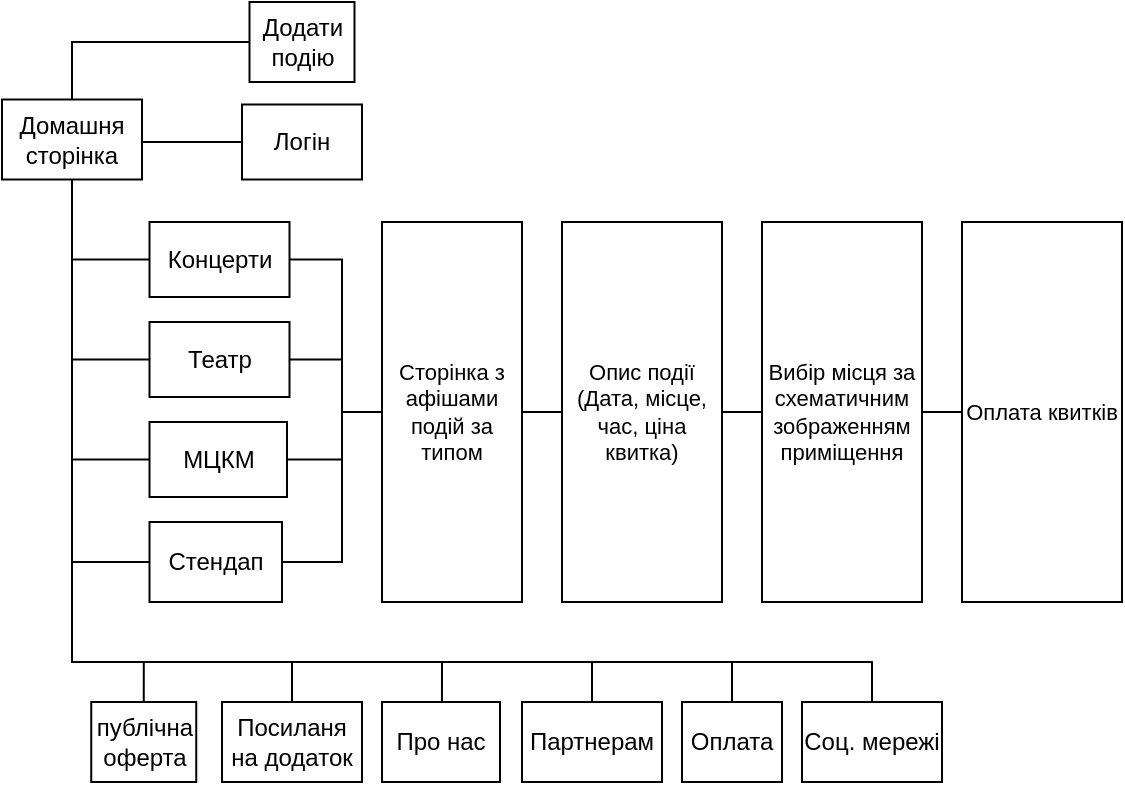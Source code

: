 <mxfile version="22.1.2" type="device">
  <diagram name="Страница — 1" id="dlU20H6N03p1z1aTk_tY">
    <mxGraphModel dx="1026" dy="572" grid="1" gridSize="10" guides="1" tooltips="1" connect="1" arrows="1" fold="1" page="1" pageScale="1" pageWidth="827" pageHeight="1169" math="0" shadow="0">
      <root>
        <mxCell id="0" />
        <mxCell id="1" parent="0" />
        <mxCell id="nZK5iMbM1COX2znpRVDf-27" style="edgeStyle=orthogonalEdgeStyle;shape=connector;rounded=0;orthogonalLoop=1;jettySize=auto;html=1;entryX=0;entryY=0.5;entryDx=0;entryDy=0;labelBackgroundColor=default;strokeColor=default;align=center;verticalAlign=middle;fontFamily=Helvetica;fontSize=11;fontColor=default;endArrow=none;endFill=0;" edge="1" parent="1" source="nZK5iMbM1COX2znpRVDf-1" target="nZK5iMbM1COX2znpRVDf-5">
          <mxGeometry relative="1" as="geometry">
            <Array as="points">
              <mxPoint x="95" y="70" />
            </Array>
          </mxGeometry>
        </mxCell>
        <mxCell id="nZK5iMbM1COX2znpRVDf-28" style="edgeStyle=orthogonalEdgeStyle;shape=connector;rounded=0;orthogonalLoop=1;jettySize=auto;html=1;labelBackgroundColor=default;strokeColor=default;align=center;verticalAlign=middle;fontFamily=Helvetica;fontSize=11;fontColor=default;endArrow=none;endFill=0;" edge="1" parent="1" source="nZK5iMbM1COX2znpRVDf-1" target="nZK5iMbM1COX2znpRVDf-4">
          <mxGeometry relative="1" as="geometry">
            <Array as="points">
              <mxPoint x="140" y="120" />
              <mxPoint x="140" y="120" />
            </Array>
          </mxGeometry>
        </mxCell>
        <mxCell id="nZK5iMbM1COX2znpRVDf-29" style="edgeStyle=orthogonalEdgeStyle;shape=connector;rounded=0;orthogonalLoop=1;jettySize=auto;html=1;entryX=0;entryY=0.5;entryDx=0;entryDy=0;labelBackgroundColor=default;strokeColor=default;align=center;verticalAlign=middle;fontFamily=Helvetica;fontSize=11;fontColor=default;endArrow=none;endFill=0;" edge="1" parent="1" source="nZK5iMbM1COX2znpRVDf-1" target="nZK5iMbM1COX2znpRVDf-7">
          <mxGeometry relative="1" as="geometry">
            <Array as="points">
              <mxPoint x="95" y="179" />
            </Array>
          </mxGeometry>
        </mxCell>
        <mxCell id="nZK5iMbM1COX2znpRVDf-34" style="edgeStyle=orthogonalEdgeStyle;shape=connector;rounded=0;orthogonalLoop=1;jettySize=auto;html=1;labelBackgroundColor=default;strokeColor=default;align=center;verticalAlign=middle;fontFamily=Helvetica;fontSize=11;fontColor=default;endArrow=none;endFill=0;entryX=0.5;entryY=0;entryDx=0;entryDy=0;" edge="1" parent="1" source="nZK5iMbM1COX2znpRVDf-1" target="nZK5iMbM1COX2znpRVDf-24">
          <mxGeometry relative="1" as="geometry">
            <Array as="points">
              <mxPoint x="95" y="380" />
              <mxPoint x="131" y="380" />
            </Array>
          </mxGeometry>
        </mxCell>
        <mxCell id="nZK5iMbM1COX2znpRVDf-41" style="edgeStyle=orthogonalEdgeStyle;shape=connector;rounded=0;orthogonalLoop=1;jettySize=auto;html=1;entryX=0.5;entryY=0;entryDx=0;entryDy=0;labelBackgroundColor=default;strokeColor=default;align=center;verticalAlign=middle;fontFamily=Helvetica;fontSize=11;fontColor=default;endArrow=none;endFill=0;" edge="1" parent="1" source="nZK5iMbM1COX2znpRVDf-1" target="nZK5iMbM1COX2znpRVDf-40">
          <mxGeometry relative="1" as="geometry">
            <Array as="points">
              <mxPoint x="95" y="380" />
              <mxPoint x="205" y="380" />
            </Array>
          </mxGeometry>
        </mxCell>
        <mxCell id="nZK5iMbM1COX2znpRVDf-45" style="edgeStyle=orthogonalEdgeStyle;shape=connector;rounded=0;orthogonalLoop=1;jettySize=auto;html=1;labelBackgroundColor=default;strokeColor=default;align=center;verticalAlign=middle;fontFamily=Helvetica;fontSize=11;fontColor=default;endArrow=none;endFill=0;entryX=0.508;entryY=0;entryDx=0;entryDy=0;entryPerimeter=0;" edge="1" parent="1" source="nZK5iMbM1COX2znpRVDf-1" target="nZK5iMbM1COX2znpRVDf-42">
          <mxGeometry relative="1" as="geometry">
            <Array as="points">
              <mxPoint x="95" y="380" />
              <mxPoint x="280" y="380" />
            </Array>
          </mxGeometry>
        </mxCell>
        <mxCell id="nZK5iMbM1COX2znpRVDf-46" style="edgeStyle=orthogonalEdgeStyle;shape=connector;rounded=0;orthogonalLoop=1;jettySize=auto;html=1;labelBackgroundColor=default;strokeColor=default;align=center;verticalAlign=middle;fontFamily=Helvetica;fontSize=11;fontColor=default;endArrow=none;endFill=0;entryX=0.5;entryY=0;entryDx=0;entryDy=0;" edge="1" parent="1" source="nZK5iMbM1COX2znpRVDf-1" target="nZK5iMbM1COX2znpRVDf-43">
          <mxGeometry relative="1" as="geometry">
            <Array as="points">
              <mxPoint x="95" y="380" />
              <mxPoint x="355" y="380" />
            </Array>
          </mxGeometry>
        </mxCell>
        <mxCell id="nZK5iMbM1COX2znpRVDf-47" style="edgeStyle=orthogonalEdgeStyle;shape=connector;rounded=0;orthogonalLoop=1;jettySize=auto;html=1;labelBackgroundColor=default;strokeColor=default;align=center;verticalAlign=middle;fontFamily=Helvetica;fontSize=11;fontColor=default;endArrow=none;endFill=0;entryX=0.5;entryY=0;entryDx=0;entryDy=0;" edge="1" parent="1" source="nZK5iMbM1COX2znpRVDf-1" target="nZK5iMbM1COX2znpRVDf-44">
          <mxGeometry relative="1" as="geometry">
            <Array as="points">
              <mxPoint x="95" y="380" />
              <mxPoint x="425" y="380" />
            </Array>
          </mxGeometry>
        </mxCell>
        <mxCell id="nZK5iMbM1COX2znpRVDf-49" style="edgeStyle=orthogonalEdgeStyle;shape=connector;rounded=0;orthogonalLoop=1;jettySize=auto;html=1;labelBackgroundColor=default;strokeColor=default;align=center;verticalAlign=middle;fontFamily=Helvetica;fontSize=11;fontColor=default;endArrow=none;endFill=0;entryX=0.5;entryY=0;entryDx=0;entryDy=0;" edge="1" parent="1" source="nZK5iMbM1COX2znpRVDf-1" target="nZK5iMbM1COX2znpRVDf-48">
          <mxGeometry relative="1" as="geometry">
            <Array as="points">
              <mxPoint x="95" y="380" />
              <mxPoint x="495" y="380" />
            </Array>
          </mxGeometry>
        </mxCell>
        <mxCell id="nZK5iMbM1COX2znpRVDf-1" value="Домашня сторінка" style="rounded=0;whiteSpace=wrap;html=1;" vertex="1" parent="1">
          <mxGeometry x="60" y="98.75" width="70" height="40" as="geometry" />
        </mxCell>
        <mxCell id="nZK5iMbM1COX2znpRVDf-36" style="edgeStyle=orthogonalEdgeStyle;shape=connector;rounded=0;orthogonalLoop=1;jettySize=auto;html=1;labelBackgroundColor=default;strokeColor=default;align=center;verticalAlign=middle;fontFamily=Helvetica;fontSize=11;fontColor=default;endArrow=none;endFill=0;" edge="1" parent="1" source="nZK5iMbM1COX2znpRVDf-7" target="nZK5iMbM1COX2znpRVDf-35">
          <mxGeometry relative="1" as="geometry">
            <Array as="points">
              <mxPoint x="230" y="179" />
              <mxPoint x="230" y="255" />
            </Array>
          </mxGeometry>
        </mxCell>
        <mxCell id="nZK5iMbM1COX2znpRVDf-7" value="Концерти" style="rounded=0;whiteSpace=wrap;html=1;" vertex="1" parent="1">
          <mxGeometry x="133.75" y="160" width="70" height="37.5" as="geometry" />
        </mxCell>
        <mxCell id="nZK5iMbM1COX2znpRVDf-37" style="edgeStyle=orthogonalEdgeStyle;shape=connector;rounded=0;orthogonalLoop=1;jettySize=auto;html=1;labelBackgroundColor=default;strokeColor=default;align=center;verticalAlign=middle;fontFamily=Helvetica;fontSize=11;fontColor=default;endArrow=none;endFill=0;" edge="1" parent="1" source="nZK5iMbM1COX2znpRVDf-9" target="nZK5iMbM1COX2znpRVDf-35">
          <mxGeometry relative="1" as="geometry">
            <Array as="points">
              <mxPoint x="230" y="229" />
              <mxPoint x="230" y="255" />
            </Array>
          </mxGeometry>
        </mxCell>
        <mxCell id="nZK5iMbM1COX2znpRVDf-9" value="Театр" style="rounded=0;whiteSpace=wrap;html=1;" vertex="1" parent="1">
          <mxGeometry x="133.75" y="210" width="70" height="37.5" as="geometry" />
        </mxCell>
        <mxCell id="nZK5iMbM1COX2znpRVDf-38" style="edgeStyle=orthogonalEdgeStyle;shape=connector;rounded=0;orthogonalLoop=1;jettySize=auto;html=1;labelBackgroundColor=default;strokeColor=default;align=center;verticalAlign=middle;fontFamily=Helvetica;fontSize=11;fontColor=default;endArrow=none;endFill=0;" edge="1" parent="1" source="nZK5iMbM1COX2znpRVDf-11" target="nZK5iMbM1COX2znpRVDf-35">
          <mxGeometry relative="1" as="geometry">
            <Array as="points">
              <mxPoint x="230" y="279" />
              <mxPoint x="230" y="255" />
            </Array>
          </mxGeometry>
        </mxCell>
        <mxCell id="nZK5iMbM1COX2znpRVDf-11" value="МЦКМ" style="rounded=0;whiteSpace=wrap;html=1;" vertex="1" parent="1">
          <mxGeometry x="133.75" y="260" width="68.75" height="37.5" as="geometry" />
        </mxCell>
        <mxCell id="nZK5iMbM1COX2znpRVDf-39" style="edgeStyle=orthogonalEdgeStyle;shape=connector;rounded=0;orthogonalLoop=1;jettySize=auto;html=1;labelBackgroundColor=default;strokeColor=default;align=center;verticalAlign=middle;fontFamily=Helvetica;fontSize=11;fontColor=default;endArrow=none;endFill=0;" edge="1" parent="1" source="nZK5iMbM1COX2znpRVDf-13" target="nZK5iMbM1COX2znpRVDf-35">
          <mxGeometry relative="1" as="geometry">
            <Array as="points">
              <mxPoint x="230" y="330" />
              <mxPoint x="230" y="255" />
            </Array>
          </mxGeometry>
        </mxCell>
        <mxCell id="nZK5iMbM1COX2znpRVDf-13" value="Стендап" style="rounded=0;whiteSpace=wrap;html=1;" vertex="1" parent="1">
          <mxGeometry x="133.75" y="310" width="66.25" height="40" as="geometry" />
        </mxCell>
        <mxCell id="nZK5iMbM1COX2znpRVDf-24" value="публічна оферта" style="whiteSpace=wrap;html=1;rounded=0;" vertex="1" parent="1">
          <mxGeometry x="104.62" y="400" width="52.5" height="40" as="geometry" />
        </mxCell>
        <mxCell id="nZK5iMbM1COX2znpRVDf-5" value="Додати подію" style="whiteSpace=wrap;html=1;rounded=0;" vertex="1" parent="1">
          <mxGeometry x="183.75" y="50" width="52.5" height="40" as="geometry" />
        </mxCell>
        <mxCell id="nZK5iMbM1COX2znpRVDf-4" value="Логін" style="rounded=0;whiteSpace=wrap;html=1;" vertex="1" parent="1">
          <mxGeometry x="180" y="101.25" width="60" height="37.5" as="geometry" />
        </mxCell>
        <mxCell id="nZK5iMbM1COX2znpRVDf-31" style="edgeStyle=orthogonalEdgeStyle;shape=connector;rounded=0;orthogonalLoop=1;jettySize=auto;html=1;entryX=0;entryY=0.5;entryDx=0;entryDy=0;labelBackgroundColor=default;strokeColor=default;align=center;verticalAlign=middle;fontFamily=Helvetica;fontSize=11;fontColor=default;endArrow=none;endFill=0;" edge="1" parent="1" source="nZK5iMbM1COX2znpRVDf-1" target="nZK5iMbM1COX2znpRVDf-9">
          <mxGeometry relative="1" as="geometry">
            <mxPoint x="60" y="237.5" as="sourcePoint" />
            <mxPoint x="99" y="336.5" as="targetPoint" />
            <Array as="points">
              <mxPoint x="95" y="229" />
            </Array>
          </mxGeometry>
        </mxCell>
        <mxCell id="nZK5iMbM1COX2znpRVDf-32" style="edgeStyle=orthogonalEdgeStyle;shape=connector;rounded=0;orthogonalLoop=1;jettySize=auto;html=1;entryX=0;entryY=0.5;entryDx=0;entryDy=0;labelBackgroundColor=default;strokeColor=default;align=center;verticalAlign=middle;fontFamily=Helvetica;fontSize=11;fontColor=default;endArrow=none;endFill=0;" edge="1" parent="1" source="nZK5iMbM1COX2znpRVDf-1" target="nZK5iMbM1COX2znpRVDf-11">
          <mxGeometry relative="1" as="geometry">
            <mxPoint x="105" y="130" as="sourcePoint" />
            <mxPoint x="144" y="229" as="targetPoint" />
            <Array as="points">
              <mxPoint x="95" y="279" />
            </Array>
          </mxGeometry>
        </mxCell>
        <mxCell id="nZK5iMbM1COX2znpRVDf-33" style="edgeStyle=orthogonalEdgeStyle;shape=connector;rounded=0;orthogonalLoop=1;jettySize=auto;html=1;entryX=0;entryY=0.5;entryDx=0;entryDy=0;labelBackgroundColor=default;strokeColor=default;align=center;verticalAlign=middle;fontFamily=Helvetica;fontSize=11;fontColor=default;endArrow=none;endFill=0;" edge="1" parent="1" source="nZK5iMbM1COX2znpRVDf-1" target="nZK5iMbM1COX2znpRVDf-13">
          <mxGeometry relative="1" as="geometry">
            <mxPoint x="105" y="130" as="sourcePoint" />
            <mxPoint x="149" y="289" as="targetPoint" />
            <Array as="points">
              <mxPoint x="95" y="330" />
            </Array>
          </mxGeometry>
        </mxCell>
        <mxCell id="nZK5iMbM1COX2znpRVDf-51" value="" style="edgeStyle=orthogonalEdgeStyle;shape=connector;rounded=0;orthogonalLoop=1;jettySize=auto;html=1;labelBackgroundColor=default;strokeColor=default;align=center;verticalAlign=middle;fontFamily=Helvetica;fontSize=11;fontColor=default;endArrow=none;endFill=0;" edge="1" parent="1" source="nZK5iMbM1COX2znpRVDf-35" target="nZK5iMbM1COX2znpRVDf-50">
          <mxGeometry relative="1" as="geometry" />
        </mxCell>
        <mxCell id="nZK5iMbM1COX2znpRVDf-35" value="Сторінка з афішами подій за типом" style="rounded=0;whiteSpace=wrap;html=1;fontFamily=Helvetica;fontSize=11;fontColor=default;" vertex="1" parent="1">
          <mxGeometry x="250" y="160" width="70" height="190" as="geometry" />
        </mxCell>
        <mxCell id="nZK5iMbM1COX2znpRVDf-40" value="Посиланя на додаток" style="whiteSpace=wrap;html=1;rounded=0;" vertex="1" parent="1">
          <mxGeometry x="170" y="400" width="70" height="40" as="geometry" />
        </mxCell>
        <mxCell id="nZK5iMbM1COX2znpRVDf-42" value="Про нас" style="whiteSpace=wrap;html=1;rounded=0;" vertex="1" parent="1">
          <mxGeometry x="250" y="400" width="59" height="40" as="geometry" />
        </mxCell>
        <mxCell id="nZK5iMbM1COX2znpRVDf-43" value="Партнерам" style="whiteSpace=wrap;html=1;rounded=0;" vertex="1" parent="1">
          <mxGeometry x="320" y="400" width="70" height="40" as="geometry" />
        </mxCell>
        <mxCell id="nZK5iMbM1COX2znpRVDf-44" value="Оплата" style="whiteSpace=wrap;html=1;rounded=0;" vertex="1" parent="1">
          <mxGeometry x="400" y="400" width="50" height="40" as="geometry" />
        </mxCell>
        <mxCell id="nZK5iMbM1COX2znpRVDf-48" value="Соц. мережі" style="whiteSpace=wrap;html=1;rounded=0;" vertex="1" parent="1">
          <mxGeometry x="460" y="400" width="70" height="40" as="geometry" />
        </mxCell>
        <mxCell id="nZK5iMbM1COX2znpRVDf-53" value="" style="edgeStyle=orthogonalEdgeStyle;shape=connector;rounded=0;orthogonalLoop=1;jettySize=auto;html=1;labelBackgroundColor=default;strokeColor=default;align=center;verticalAlign=middle;fontFamily=Helvetica;fontSize=11;fontColor=default;endArrow=none;endFill=0;" edge="1" parent="1" source="nZK5iMbM1COX2znpRVDf-50" target="nZK5iMbM1COX2znpRVDf-52">
          <mxGeometry relative="1" as="geometry" />
        </mxCell>
        <mxCell id="nZK5iMbM1COX2znpRVDf-50" value="Опис події&lt;br&gt;(Дата, місце, час, ціна квитка)" style="rounded=0;whiteSpace=wrap;html=1;fontFamily=Helvetica;fontSize=11;fontColor=default;" vertex="1" parent="1">
          <mxGeometry x="340" y="160" width="80" height="190" as="geometry" />
        </mxCell>
        <mxCell id="nZK5iMbM1COX2znpRVDf-55" value="" style="edgeStyle=orthogonalEdgeStyle;shape=connector;rounded=0;orthogonalLoop=1;jettySize=auto;html=1;labelBackgroundColor=default;strokeColor=default;align=center;verticalAlign=middle;fontFamily=Helvetica;fontSize=11;fontColor=default;endArrow=none;endFill=0;" edge="1" parent="1" source="nZK5iMbM1COX2znpRVDf-52" target="nZK5iMbM1COX2znpRVDf-54">
          <mxGeometry relative="1" as="geometry" />
        </mxCell>
        <mxCell id="nZK5iMbM1COX2znpRVDf-52" value="Вибір місця за схематичним зображенням приміщення" style="rounded=0;whiteSpace=wrap;html=1;fontFamily=Helvetica;fontSize=11;fontColor=default;" vertex="1" parent="1">
          <mxGeometry x="440" y="160" width="80" height="190" as="geometry" />
        </mxCell>
        <mxCell id="nZK5iMbM1COX2znpRVDf-54" value="Оплата квитків" style="rounded=0;whiteSpace=wrap;html=1;fontFamily=Helvetica;fontSize=11;fontColor=default;" vertex="1" parent="1">
          <mxGeometry x="540" y="160" width="80" height="190" as="geometry" />
        </mxCell>
      </root>
    </mxGraphModel>
  </diagram>
</mxfile>
